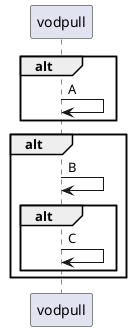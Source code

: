 {
  "sha1": "ch98cctnl51w4nfz2obs2wpx2a0nub8",
  "insertion": {
    "when": "2024-06-01T09:03:01.434Z",
    "user": "plantuml@gmail.com"
  }
}
@startuml
alt
  vodpull->vodpull: A
end
alt
  vodpull->vodpull: B
  alt
    vodpull->vodpull: C
  end
end
@enduml
